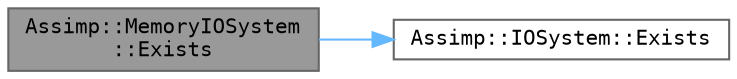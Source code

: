 digraph "Assimp::MemoryIOSystem::Exists"
{
 // LATEX_PDF_SIZE
  bgcolor="transparent";
  edge [fontname=Terminal,fontsize=10,labelfontname=Helvetica,labelfontsize=10];
  node [fontname=Terminal,fontsize=10,shape=box,height=0.2,width=0.4];
  rankdir="LR";
  Node1 [label="Assimp::MemoryIOSystem\l::Exists",height=0.2,width=0.4,color="gray40", fillcolor="grey60", style="filled", fontcolor="black",tooltip="Tests for the existence of a file at the given path."];
  Node1 -> Node2 [color="steelblue1",style="solid"];
  Node2 [label="Assimp::IOSystem::Exists",height=0.2,width=0.4,color="grey40", fillcolor="white", style="filled",URL="$class_assimp_1_1_i_o_system.html#a78821be348bf775ebfc9fdce07d622ac",tooltip="For backward compatibility."];
}
